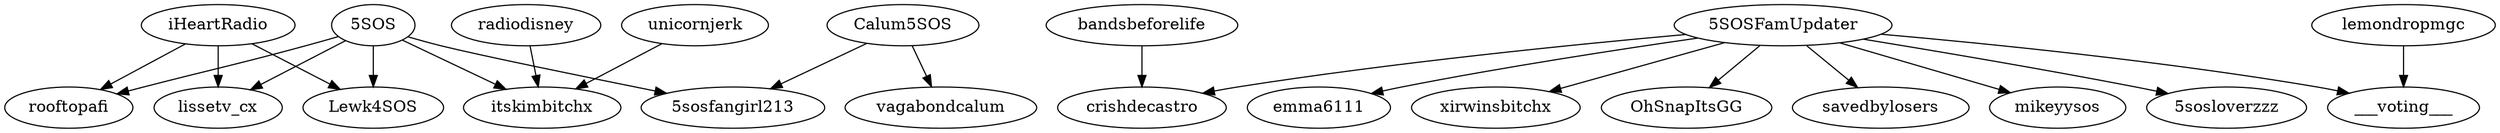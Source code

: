 strict digraph {
"iHeartRadio" -> "rooftopafi"
"iHeartRadio" -> "lissetv_cx"
"iHeartRadio" -> "Lewk4SOS"
"5SOS" -> "rooftopafi"
"5SOS" -> "lissetv_cx"
"5SOS" -> "itskimbitchx"
"5SOS" -> "5sosfangirl213"
"5SOS" -> "Lewk4SOS"
"Calum5SOS" -> "vagabondcalum"
"Calum5SOS" -> "5sosfangirl213"
"5SOSFamUpdater" -> "crishdecastro"
"5SOSFamUpdater" -> "crishdecastro"
"5SOSFamUpdater" -> "emma6111"
"5SOSFamUpdater" -> "xirwinsbitchx"
"5SOSFamUpdater" -> "OhSnapItsGG"
"5SOSFamUpdater" -> "xirwinsbitchx"
"5SOSFamUpdater" -> "savedbylosers"
"5SOSFamUpdater" -> "mikeyysos"
"5SOSFamUpdater" -> "___voting___"
"5SOSFamUpdater" -> "___voting___"
"5SOSFamUpdater" -> "5sosloverzzz"
"bandsbeforelife" -> "crishdecastro"
"unicornjerk" -> "itskimbitchx"
"radiodisney" -> "itskimbitchx"
"lemondropmgc" -> "___voting___"
}